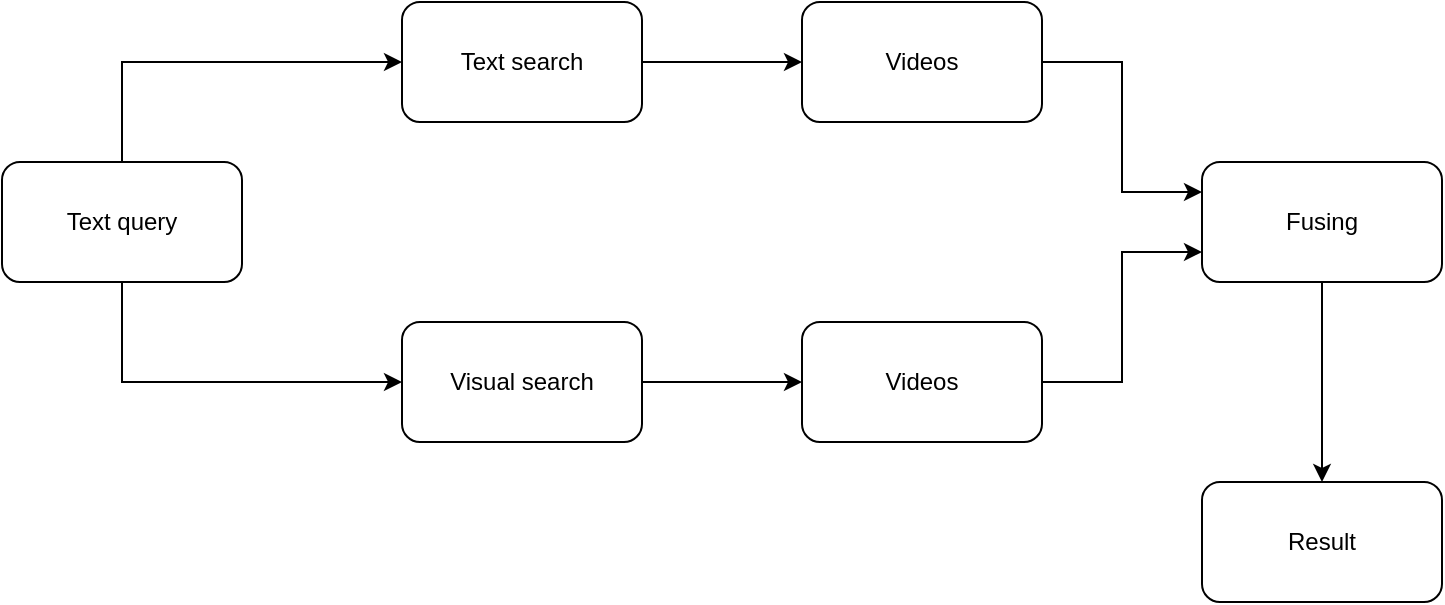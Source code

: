 <mxfile version="22.1.3" type="device">
  <diagram id="JIO4U5yVURzNJD8ckPtT" name="Page-1">
    <mxGraphModel dx="882" dy="578" grid="1" gridSize="10" guides="1" tooltips="1" connect="1" arrows="1" fold="1" page="1" pageScale="1" pageWidth="850" pageHeight="1100" math="0" shadow="0">
      <root>
        <mxCell id="0" />
        <mxCell id="1" parent="0" />
        <mxCell id="eFPhAUua95PlRwn67jXh-10" style="edgeStyle=orthogonalEdgeStyle;rounded=0;orthogonalLoop=1;jettySize=auto;html=1;exitX=1;exitY=0.5;exitDx=0;exitDy=0;entryX=0;entryY=0.5;entryDx=0;entryDy=0;" edge="1" parent="1" source="eFPhAUua95PlRwn67jXh-1" target="eFPhAUua95PlRwn67jXh-4">
          <mxGeometry relative="1" as="geometry" />
        </mxCell>
        <mxCell id="eFPhAUua95PlRwn67jXh-1" value="Text search" style="rounded=1;whiteSpace=wrap;html=1;" vertex="1" parent="1">
          <mxGeometry x="240" y="40" width="120" height="60" as="geometry" />
        </mxCell>
        <mxCell id="eFPhAUua95PlRwn67jXh-8" style="edgeStyle=orthogonalEdgeStyle;rounded=0;orthogonalLoop=1;jettySize=auto;html=1;exitX=0.5;exitY=0;exitDx=0;exitDy=0;entryX=0;entryY=0.5;entryDx=0;entryDy=0;" edge="1" parent="1" source="eFPhAUua95PlRwn67jXh-2" target="eFPhAUua95PlRwn67jXh-1">
          <mxGeometry relative="1" as="geometry" />
        </mxCell>
        <mxCell id="eFPhAUua95PlRwn67jXh-9" style="edgeStyle=orthogonalEdgeStyle;rounded=0;orthogonalLoop=1;jettySize=auto;html=1;exitX=0.5;exitY=1;exitDx=0;exitDy=0;entryX=0;entryY=0.5;entryDx=0;entryDy=0;" edge="1" parent="1" source="eFPhAUua95PlRwn67jXh-2" target="eFPhAUua95PlRwn67jXh-3">
          <mxGeometry relative="1" as="geometry" />
        </mxCell>
        <mxCell id="eFPhAUua95PlRwn67jXh-2" value="Text query" style="rounded=1;whiteSpace=wrap;html=1;" vertex="1" parent="1">
          <mxGeometry x="40" y="120" width="120" height="60" as="geometry" />
        </mxCell>
        <mxCell id="eFPhAUua95PlRwn67jXh-11" style="edgeStyle=orthogonalEdgeStyle;rounded=0;orthogonalLoop=1;jettySize=auto;html=1;exitX=1;exitY=0.5;exitDx=0;exitDy=0;entryX=0;entryY=0.5;entryDx=0;entryDy=0;" edge="1" parent="1" source="eFPhAUua95PlRwn67jXh-3" target="eFPhAUua95PlRwn67jXh-5">
          <mxGeometry relative="1" as="geometry" />
        </mxCell>
        <mxCell id="eFPhAUua95PlRwn67jXh-3" value="Visual search" style="rounded=1;whiteSpace=wrap;html=1;" vertex="1" parent="1">
          <mxGeometry x="240" y="200" width="120" height="60" as="geometry" />
        </mxCell>
        <mxCell id="eFPhAUua95PlRwn67jXh-14" style="edgeStyle=orthogonalEdgeStyle;rounded=0;orthogonalLoop=1;jettySize=auto;html=1;exitX=1;exitY=0.5;exitDx=0;exitDy=0;entryX=0;entryY=0.25;entryDx=0;entryDy=0;" edge="1" parent="1" source="eFPhAUua95PlRwn67jXh-4" target="eFPhAUua95PlRwn67jXh-6">
          <mxGeometry relative="1" as="geometry" />
        </mxCell>
        <mxCell id="eFPhAUua95PlRwn67jXh-4" value="Videos" style="rounded=1;whiteSpace=wrap;html=1;" vertex="1" parent="1">
          <mxGeometry x="440" y="40" width="120" height="60" as="geometry" />
        </mxCell>
        <mxCell id="eFPhAUua95PlRwn67jXh-13" style="edgeStyle=orthogonalEdgeStyle;rounded=0;orthogonalLoop=1;jettySize=auto;html=1;exitX=1;exitY=0.5;exitDx=0;exitDy=0;entryX=0;entryY=0.75;entryDx=0;entryDy=0;" edge="1" parent="1" source="eFPhAUua95PlRwn67jXh-5" target="eFPhAUua95PlRwn67jXh-6">
          <mxGeometry relative="1" as="geometry" />
        </mxCell>
        <mxCell id="eFPhAUua95PlRwn67jXh-5" value="Videos" style="rounded=1;whiteSpace=wrap;html=1;" vertex="1" parent="1">
          <mxGeometry x="440" y="200" width="120" height="60" as="geometry" />
        </mxCell>
        <mxCell id="eFPhAUua95PlRwn67jXh-15" style="edgeStyle=orthogonalEdgeStyle;rounded=0;orthogonalLoop=1;jettySize=auto;html=1;exitX=0.5;exitY=1;exitDx=0;exitDy=0;entryX=0.5;entryY=0;entryDx=0;entryDy=0;" edge="1" parent="1" source="eFPhAUua95PlRwn67jXh-6" target="eFPhAUua95PlRwn67jXh-7">
          <mxGeometry relative="1" as="geometry" />
        </mxCell>
        <mxCell id="eFPhAUua95PlRwn67jXh-6" value="Fusing" style="rounded=1;whiteSpace=wrap;html=1;" vertex="1" parent="1">
          <mxGeometry x="640" y="120" width="120" height="60" as="geometry" />
        </mxCell>
        <mxCell id="eFPhAUua95PlRwn67jXh-7" value="Result" style="rounded=1;whiteSpace=wrap;html=1;" vertex="1" parent="1">
          <mxGeometry x="640" y="280" width="120" height="60" as="geometry" />
        </mxCell>
      </root>
    </mxGraphModel>
  </diagram>
</mxfile>
